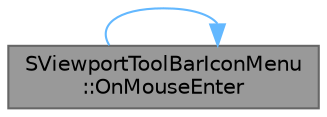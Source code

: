 digraph "SViewportToolBarIconMenu::OnMouseEnter"
{
 // INTERACTIVE_SVG=YES
 // LATEX_PDF_SIZE
  bgcolor="transparent";
  edge [fontname=Helvetica,fontsize=10,labelfontname=Helvetica,labelfontsize=10];
  node [fontname=Helvetica,fontsize=10,shape=box,height=0.2,width=0.4];
  rankdir="LR";
  Node1 [id="Node000001",label="SViewportToolBarIconMenu\l::OnMouseEnter",height=0.2,width=0.4,color="gray40", fillcolor="grey60", style="filled", fontcolor="black",tooltip="Called when the mouse enters a menu button."];
  Node1 -> Node1 [id="edge1_Node000001_Node000001",color="steelblue1",style="solid",tooltip=" "];
}
